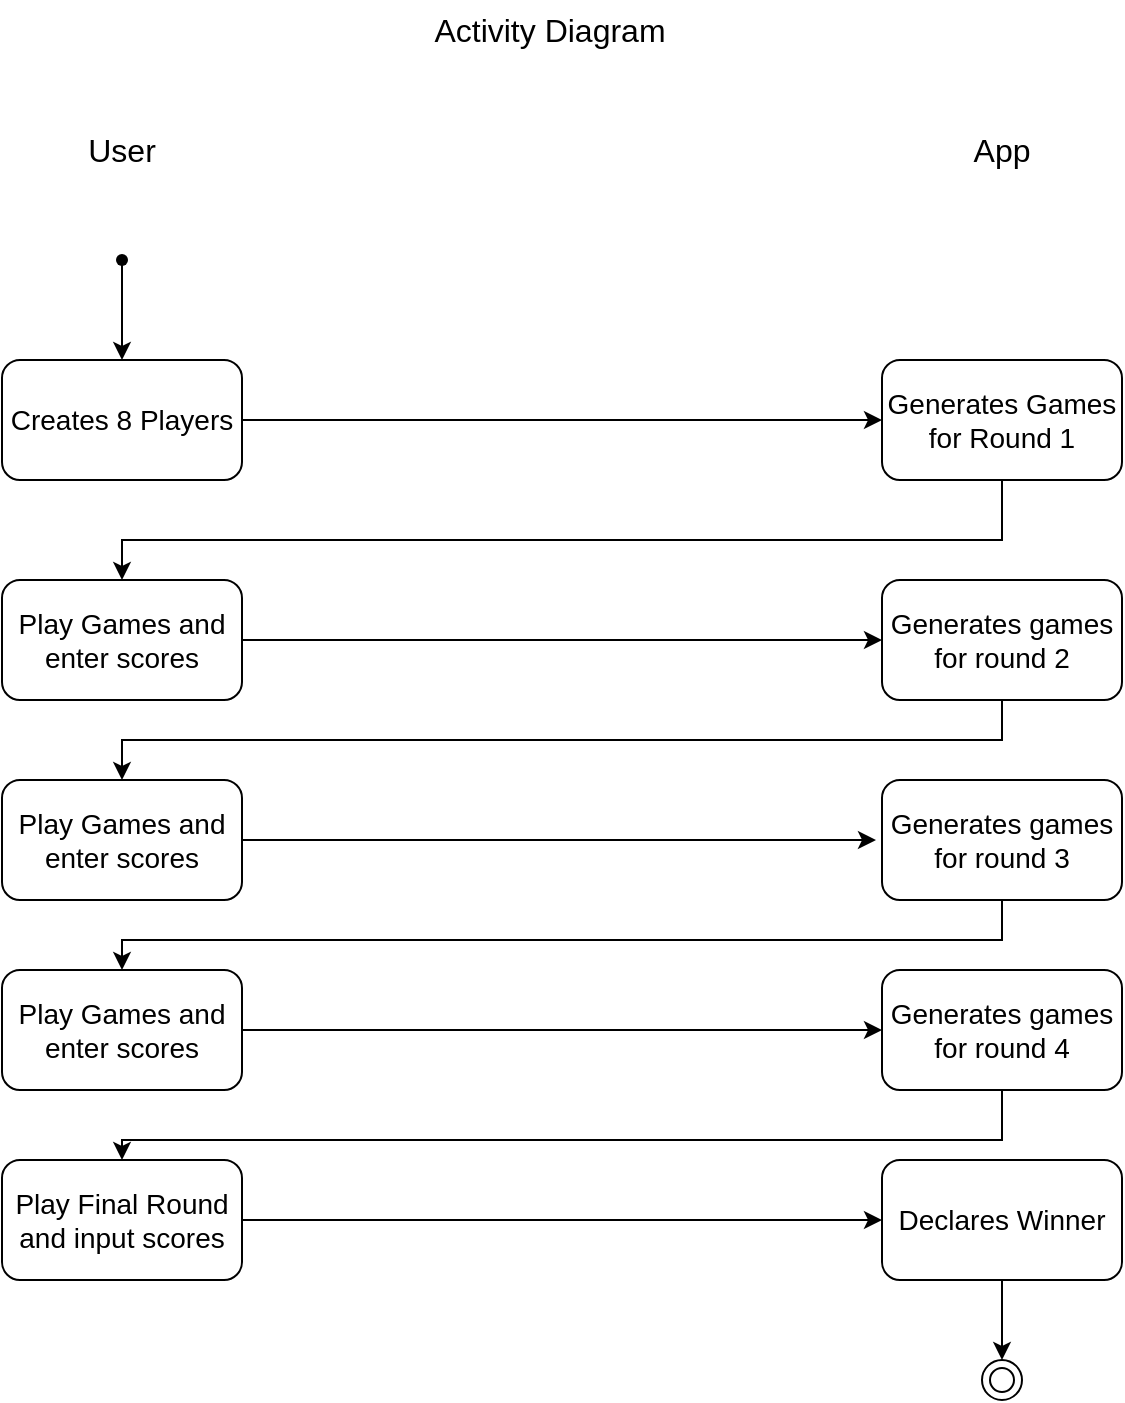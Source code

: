 <mxfile version="15.7.0"><diagram id="EuARW6-4IzWMJl9nOxuk" name="Page-1"><mxGraphModel dx="946" dy="645" grid="1" gridSize="10" guides="1" tooltips="1" connect="1" arrows="1" fold="1" page="1" pageScale="1" pageWidth="827" pageHeight="1169" math="0" shadow="0"><root><mxCell id="0"/><mxCell id="1" parent="0"/><mxCell id="dIZl3hg8P2i9ERQWUJx4-1" value="Activity Diagram" style="text;html=1;strokeColor=none;fillColor=none;align=center;verticalAlign=middle;whiteSpace=wrap;rounded=0;fontSize=16;" vertex="1" parent="1"><mxGeometry x="309" y="30" width="210" height="30" as="geometry"/></mxCell><mxCell id="dIZl3hg8P2i9ERQWUJx4-2" value="User" style="text;html=1;strokeColor=none;fillColor=none;align=center;verticalAlign=middle;whiteSpace=wrap;rounded=0;fontSize=16;" vertex="1" parent="1"><mxGeometry x="170" y="90" width="60" height="30" as="geometry"/></mxCell><mxCell id="dIZl3hg8P2i9ERQWUJx4-3" value="App" style="text;html=1;strokeColor=none;fillColor=none;align=center;verticalAlign=middle;whiteSpace=wrap;rounded=0;fontSize=16;" vertex="1" parent="1"><mxGeometry x="610" y="90" width="60" height="30" as="geometry"/></mxCell><mxCell id="dIZl3hg8P2i9ERQWUJx4-5" style="edgeStyle=orthogonalEdgeStyle;rounded=0;orthogonalLoop=1;jettySize=auto;html=1;fontSize=16;" edge="1" parent="1" source="dIZl3hg8P2i9ERQWUJx4-4" target="dIZl3hg8P2i9ERQWUJx4-6"><mxGeometry relative="1" as="geometry"><mxPoint x="200" y="240" as="targetPoint"/></mxGeometry></mxCell><mxCell id="dIZl3hg8P2i9ERQWUJx4-4" value="" style="shape=waypoint;sketch=0;fillStyle=solid;size=6;pointerEvents=1;points=[];fillColor=none;resizable=0;rotatable=0;perimeter=centerPerimeter;snapToPoint=1;fontSize=16;" vertex="1" parent="1"><mxGeometry x="180" y="140" width="40" height="40" as="geometry"/></mxCell><mxCell id="dIZl3hg8P2i9ERQWUJx4-18" style="edgeStyle=orthogonalEdgeStyle;rounded=0;orthogonalLoop=1;jettySize=auto;html=1;entryX=0;entryY=0.5;entryDx=0;entryDy=0;fontSize=14;" edge="1" parent="1" source="dIZl3hg8P2i9ERQWUJx4-6" target="dIZl3hg8P2i9ERQWUJx4-8"><mxGeometry relative="1" as="geometry"/></mxCell><mxCell id="dIZl3hg8P2i9ERQWUJx4-6" value="Creates 8 Players" style="rounded=1;whiteSpace=wrap;html=1;fontSize=14;" vertex="1" parent="1"><mxGeometry x="140" y="210" width="120" height="60" as="geometry"/></mxCell><mxCell id="dIZl3hg8P2i9ERQWUJx4-19" style="edgeStyle=orthogonalEdgeStyle;rounded=0;orthogonalLoop=1;jettySize=auto;html=1;fontSize=14;" edge="1" parent="1" source="dIZl3hg8P2i9ERQWUJx4-8" target="dIZl3hg8P2i9ERQWUJx4-9"><mxGeometry relative="1" as="geometry"><mxPoint x="640" y="300" as="targetPoint"/><Array as="points"><mxPoint x="640" y="300"/><mxPoint x="200" y="300"/></Array></mxGeometry></mxCell><mxCell id="dIZl3hg8P2i9ERQWUJx4-8" value="Generates Games for Round 1" style="rounded=1;whiteSpace=wrap;html=1;fontSize=14;" vertex="1" parent="1"><mxGeometry x="580" y="210" width="120" height="60" as="geometry"/></mxCell><mxCell id="dIZl3hg8P2i9ERQWUJx4-20" style="edgeStyle=orthogonalEdgeStyle;rounded=0;orthogonalLoop=1;jettySize=auto;html=1;entryX=0;entryY=0.5;entryDx=0;entryDy=0;fontSize=14;" edge="1" parent="1" source="dIZl3hg8P2i9ERQWUJx4-9" target="dIZl3hg8P2i9ERQWUJx4-11"><mxGeometry relative="1" as="geometry"/></mxCell><mxCell id="dIZl3hg8P2i9ERQWUJx4-9" value="Play Games and enter scores" style="rounded=1;whiteSpace=wrap;html=1;fontSize=14;" vertex="1" parent="1"><mxGeometry x="140" y="320" width="120" height="60" as="geometry"/></mxCell><mxCell id="dIZl3hg8P2i9ERQWUJx4-21" style="edgeStyle=orthogonalEdgeStyle;rounded=0;orthogonalLoop=1;jettySize=auto;html=1;entryX=0.5;entryY=0;entryDx=0;entryDy=0;fontSize=14;" edge="1" parent="1" source="dIZl3hg8P2i9ERQWUJx4-11" target="dIZl3hg8P2i9ERQWUJx4-13"><mxGeometry relative="1" as="geometry"><Array as="points"><mxPoint x="640" y="400"/><mxPoint x="200" y="400"/></Array></mxGeometry></mxCell><mxCell id="dIZl3hg8P2i9ERQWUJx4-11" value="Generates games for round 2" style="rounded=1;whiteSpace=wrap;html=1;fontSize=14;" vertex="1" parent="1"><mxGeometry x="580" y="320" width="120" height="60" as="geometry"/></mxCell><mxCell id="dIZl3hg8P2i9ERQWUJx4-24" style="edgeStyle=orthogonalEdgeStyle;rounded=0;orthogonalLoop=1;jettySize=auto;html=1;fontSize=14;entryX=0;entryY=0.5;entryDx=0;entryDy=0;" edge="1" parent="1" source="dIZl3hg8P2i9ERQWUJx4-12" target="dIZl3hg8P2i9ERQWUJx4-15"><mxGeometry relative="1" as="geometry"><mxPoint x="540" y="540" as="targetPoint"/></mxGeometry></mxCell><mxCell id="dIZl3hg8P2i9ERQWUJx4-12" value="Play Games and enter scores" style="rounded=1;whiteSpace=wrap;html=1;fontSize=14;" vertex="1" parent="1"><mxGeometry x="140" y="515" width="120" height="60" as="geometry"/></mxCell><mxCell id="dIZl3hg8P2i9ERQWUJx4-22" style="edgeStyle=orthogonalEdgeStyle;rounded=0;orthogonalLoop=1;jettySize=auto;html=1;fontSize=14;" edge="1" parent="1" source="dIZl3hg8P2i9ERQWUJx4-13"><mxGeometry relative="1" as="geometry"><mxPoint x="577" y="450" as="targetPoint"/><Array as="points"><mxPoint x="577" y="450"/></Array></mxGeometry></mxCell><mxCell id="dIZl3hg8P2i9ERQWUJx4-13" value="Play Games and enter scores" style="rounded=1;whiteSpace=wrap;html=1;fontSize=14;" vertex="1" parent="1"><mxGeometry x="140" y="420" width="120" height="60" as="geometry"/></mxCell><mxCell id="dIZl3hg8P2i9ERQWUJx4-23" style="edgeStyle=orthogonalEdgeStyle;rounded=0;orthogonalLoop=1;jettySize=auto;html=1;fontSize=14;" edge="1" parent="1" source="dIZl3hg8P2i9ERQWUJx4-14" target="dIZl3hg8P2i9ERQWUJx4-12"><mxGeometry relative="1" as="geometry"><Array as="points"><mxPoint x="640" y="500"/><mxPoint x="200" y="500"/></Array></mxGeometry></mxCell><mxCell id="dIZl3hg8P2i9ERQWUJx4-14" value="Generates games for round 3" style="rounded=1;whiteSpace=wrap;html=1;fontSize=14;" vertex="1" parent="1"><mxGeometry x="580" y="420" width="120" height="60" as="geometry"/></mxCell><mxCell id="dIZl3hg8P2i9ERQWUJx4-25" style="edgeStyle=orthogonalEdgeStyle;rounded=0;orthogonalLoop=1;jettySize=auto;html=1;fontSize=14;" edge="1" parent="1" source="dIZl3hg8P2i9ERQWUJx4-15" target="dIZl3hg8P2i9ERQWUJx4-16"><mxGeometry relative="1" as="geometry"><Array as="points"><mxPoint x="640" y="600"/><mxPoint x="200" y="600"/></Array></mxGeometry></mxCell><mxCell id="dIZl3hg8P2i9ERQWUJx4-15" value="Generates games for round 4" style="rounded=1;whiteSpace=wrap;html=1;fontSize=14;" vertex="1" parent="1"><mxGeometry x="580" y="515" width="120" height="60" as="geometry"/></mxCell><mxCell id="dIZl3hg8P2i9ERQWUJx4-26" style="edgeStyle=orthogonalEdgeStyle;rounded=0;orthogonalLoop=1;jettySize=auto;html=1;fontSize=14;" edge="1" parent="1" source="dIZl3hg8P2i9ERQWUJx4-16" target="dIZl3hg8P2i9ERQWUJx4-17"><mxGeometry relative="1" as="geometry"/></mxCell><mxCell id="dIZl3hg8P2i9ERQWUJx4-16" value="Play Final Round and input scores" style="rounded=1;whiteSpace=wrap;html=1;fontSize=14;" vertex="1" parent="1"><mxGeometry x="140" y="610" width="120" height="60" as="geometry"/></mxCell><mxCell id="dIZl3hg8P2i9ERQWUJx4-30" style="edgeStyle=orthogonalEdgeStyle;rounded=0;orthogonalLoop=1;jettySize=auto;html=1;entryX=0.5;entryY=0;entryDx=0;entryDy=0;fontSize=14;fontColor=default;" edge="1" parent="1" source="dIZl3hg8P2i9ERQWUJx4-17" target="dIZl3hg8P2i9ERQWUJx4-29"><mxGeometry relative="1" as="geometry"/></mxCell><mxCell id="dIZl3hg8P2i9ERQWUJx4-17" value="Declares Winner" style="rounded=1;whiteSpace=wrap;html=1;fontSize=14;" vertex="1" parent="1"><mxGeometry x="580" y="610" width="120" height="60" as="geometry"/></mxCell><mxCell id="dIZl3hg8P2i9ERQWUJx4-29" value="" style="ellipse;shape=doubleEllipse;whiteSpace=wrap;html=1;aspect=fixed;labelBackgroundColor=#000000;labelBorderColor=default;fontSize=14;fontColor=default;fillColor=none;" vertex="1" parent="1"><mxGeometry x="630" y="710" width="20" height="20" as="geometry"/></mxCell></root></mxGraphModel></diagram></mxfile>